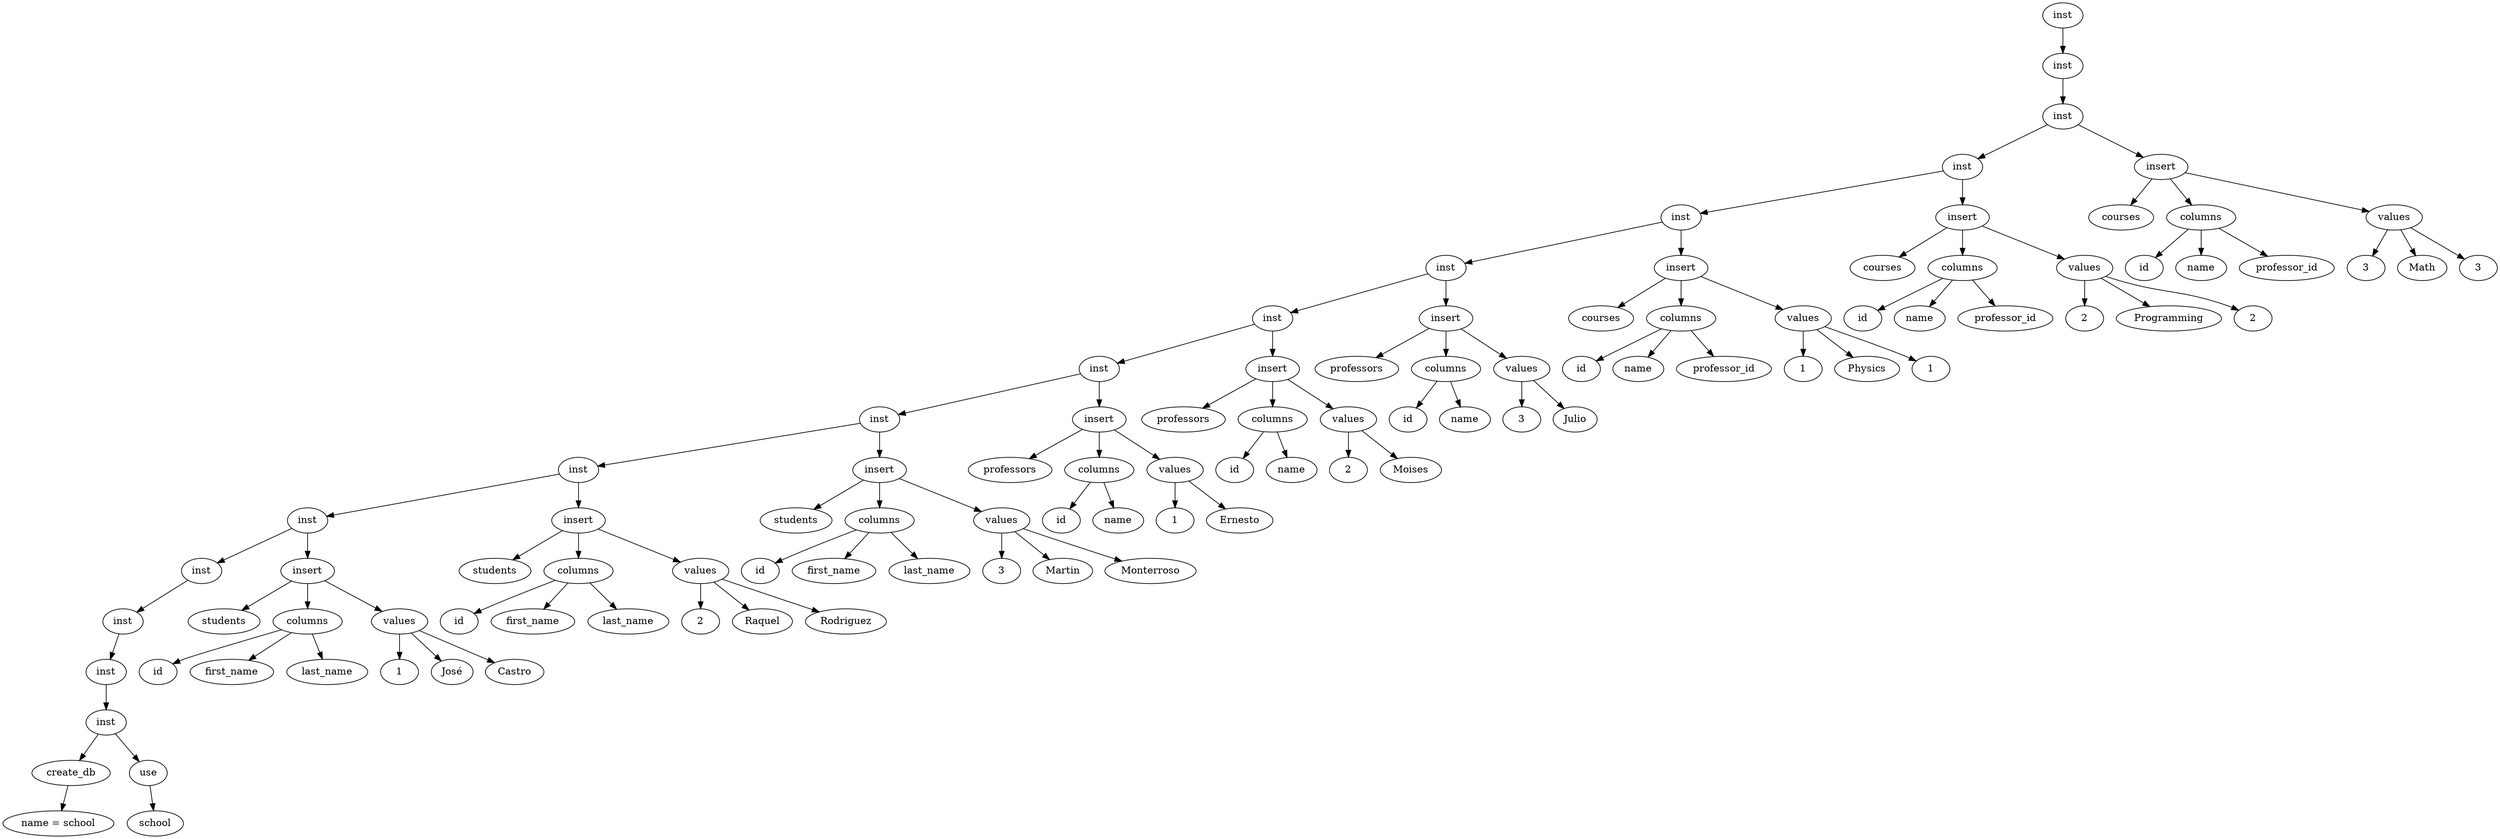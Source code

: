 digraph AST{
node0 [label="inst" shape="oval", color="black"];
node1 [label="inst" shape="oval", color="black"];
node2 [label="inst" shape="oval", color="black"];
node3 [label="inst" shape="oval", color="black"];
node4 [label="inst" shape="oval", color="black"];
node5 [label="inst" shape="oval", color="black"];
node6 [label="inst" shape="oval", color="black"];
node7 [label="inst" shape="oval", color="black"];
node8 [label="inst" shape="oval", color="black"];
node9 [label="inst" shape="oval", color="black"];
node10 [label="inst" shape="oval", color="black"];
node11 [label="inst" shape="oval", color="black"];
node12 [label="inst" shape="oval", color="black"];
node13 [label="inst" shape="oval", color="black"];
node14 [label="inst" shape="oval", color="black"];
node15 [label="create_db" shape="oval", color="black"];
node16 [label="name = school" shape="oval", color="black"];
node17 [label="use" shape="oval", color="black"];
node18 [label="school" shape="oval", color="black"];
node19 [label="insert" shape="oval", color="black"];
node20 [label="students" shape="oval", color="black"];
node21 [label="columns" shape="oval", color="black"];
node22 [label="id" shape="oval", color="black"];
node23 [label="first_name" shape="oval", color="black"];
node24 [label="last_name" shape="oval", color="black"];
node25 [label="values" shape="oval", color="black"];
node26 [label="1" shape="oval", color="black"];
node27 [label="José" shape="oval", color="black"];
node28 [label="Castro" shape="oval", color="black"];
node29 [label="insert" shape="oval", color="black"];
node30 [label="students" shape="oval", color="black"];
node31 [label="columns" shape="oval", color="black"];
node32 [label="id" shape="oval", color="black"];
node33 [label="first_name" shape="oval", color="black"];
node34 [label="last_name" shape="oval", color="black"];
node35 [label="values" shape="oval", color="black"];
node36 [label="2" shape="oval", color="black"];
node37 [label="Raquel" shape="oval", color="black"];
node38 [label="Rodriguez" shape="oval", color="black"];
node39 [label="insert" shape="oval", color="black"];
node40 [label="students" shape="oval", color="black"];
node41 [label="columns" shape="oval", color="black"];
node42 [label="id" shape="oval", color="black"];
node43 [label="first_name" shape="oval", color="black"];
node44 [label="last_name" shape="oval", color="black"];
node45 [label="values" shape="oval", color="black"];
node46 [label="3" shape="oval", color="black"];
node47 [label="Martin" shape="oval", color="black"];
node48 [label="Monterroso" shape="oval", color="black"];
node49 [label="insert" shape="oval", color="black"];
node50 [label="professors" shape="oval", color="black"];
node51 [label="columns" shape="oval", color="black"];
node52 [label="id" shape="oval", color="black"];
node53 [label="name" shape="oval", color="black"];
node54 [label="values" shape="oval", color="black"];
node55 [label="1" shape="oval", color="black"];
node56 [label="Ernesto" shape="oval", color="black"];
node57 [label="insert" shape="oval", color="black"];
node58 [label="professors" shape="oval", color="black"];
node59 [label="columns" shape="oval", color="black"];
node60 [label="id" shape="oval", color="black"];
node61 [label="name" shape="oval", color="black"];
node62 [label="values" shape="oval", color="black"];
node63 [label="2" shape="oval", color="black"];
node64 [label="Moises" shape="oval", color="black"];
node65 [label="insert" shape="oval", color="black"];
node66 [label="professors" shape="oval", color="black"];
node67 [label="columns" shape="oval", color="black"];
node68 [label="id" shape="oval", color="black"];
node69 [label="name" shape="oval", color="black"];
node70 [label="values" shape="oval", color="black"];
node71 [label="3" shape="oval", color="black"];
node72 [label="Julio" shape="oval", color="black"];
node73 [label="insert" shape="oval", color="black"];
node74 [label="courses" shape="oval", color="black"];
node75 [label="columns" shape="oval", color="black"];
node76 [label="id" shape="oval", color="black"];
node77 [label="name" shape="oval", color="black"];
node78 [label="professor_id" shape="oval", color="black"];
node79 [label="values" shape="oval", color="black"];
node80 [label="1" shape="oval", color="black"];
node81 [label="Physics" shape="oval", color="black"];
node82 [label="1" shape="oval", color="black"];
node83 [label="insert" shape="oval", color="black"];
node84 [label="courses" shape="oval", color="black"];
node85 [label="columns" shape="oval", color="black"];
node86 [label="id" shape="oval", color="black"];
node87 [label="name" shape="oval", color="black"];
node88 [label="professor_id" shape="oval", color="black"];
node89 [label="values" shape="oval", color="black"];
node90 [label="2" shape="oval", color="black"];
node91 [label="Programming" shape="oval", color="black"];
node92 [label="2" shape="oval", color="black"];
node93 [label="insert" shape="oval", color="black"];
node94 [label="courses" shape="oval", color="black"];
node95 [label="columns" shape="oval", color="black"];
node96 [label="id" shape="oval", color="black"];
node97 [label="name" shape="oval", color="black"];
node98 [label="professor_id" shape="oval", color="black"];
node99 [label="values" shape="oval", color="black"];
node100 [label="3" shape="oval", color="black"];
node101 [label="Math" shape="oval", color="black"];
node102 [label="3" shape="oval", color="black"];
node0 -> node1;
node1 -> node2;
node2 -> node3;
node3 -> node4;
node4 -> node5;
node5 -> node6;
node6 -> node7;
node7 -> node8;
node8 -> node9;
node9 -> node10;
node10 -> node11;
node11 -> node12;
node12 -> node13;
node13 -> node14;
node14 -> node15;
node15 -> node16;
node14 -> node17;
node17 -> node18;
node10 -> node19;
node19 -> node20;
node19 -> node21;
node21 -> node22;
node21 -> node23;
node21 -> node24;
node19 -> node25;
node25 -> node26;
node25 -> node27;
node25 -> node28;
node9 -> node29;
node29 -> node30;
node29 -> node31;
node31 -> node32;
node31 -> node33;
node31 -> node34;
node29 -> node35;
node35 -> node36;
node35 -> node37;
node35 -> node38;
node8 -> node39;
node39 -> node40;
node39 -> node41;
node41 -> node42;
node41 -> node43;
node41 -> node44;
node39 -> node45;
node45 -> node46;
node45 -> node47;
node45 -> node48;
node7 -> node49;
node49 -> node50;
node49 -> node51;
node51 -> node52;
node51 -> node53;
node49 -> node54;
node54 -> node55;
node54 -> node56;
node6 -> node57;
node57 -> node58;
node57 -> node59;
node59 -> node60;
node59 -> node61;
node57 -> node62;
node62 -> node63;
node62 -> node64;
node5 -> node65;
node65 -> node66;
node65 -> node67;
node67 -> node68;
node67 -> node69;
node65 -> node70;
node70 -> node71;
node70 -> node72;
node4 -> node73;
node73 -> node74;
node73 -> node75;
node75 -> node76;
node75 -> node77;
node75 -> node78;
node73 -> node79;
node79 -> node80;
node79 -> node81;
node79 -> node82;
node3 -> node83;
node83 -> node84;
node83 -> node85;
node85 -> node86;
node85 -> node87;
node85 -> node88;
node83 -> node89;
node89 -> node90;
node89 -> node91;
node89 -> node92;
node2 -> node93;
node93 -> node94;
node93 -> node95;
node95 -> node96;
node95 -> node97;
node95 -> node98;
node93 -> node99;
node99 -> node100;
node99 -> node101;
node99 -> node102;
}